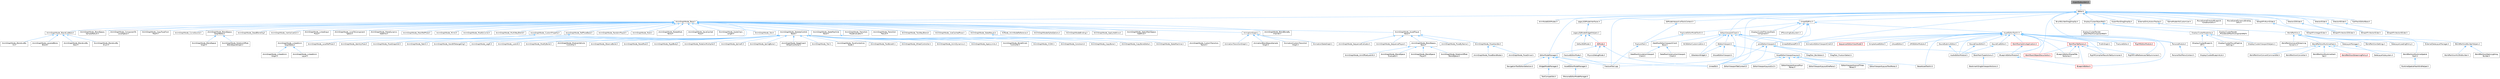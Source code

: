 digraph "ImportSubsystem.h"
{
 // INTERACTIVE_SVG=YES
 // LATEX_PDF_SIZE
  bgcolor="transparent";
  edge [fontname=Helvetica,fontsize=10,labelfontname=Helvetica,labelfontsize=10];
  node [fontname=Helvetica,fontsize=10,shape=box,height=0.2,width=0.4];
  Node1 [id="Node000001",label="ImportSubsystem.h",height=0.2,width=0.4,color="gray40", fillcolor="grey60", style="filled", fontcolor="black",tooltip=" "];
  Node1 -> Node2 [id="edge1_Node000001_Node000002",dir="back",color="steelblue1",style="solid",tooltip=" "];
  Node2 [id="Node000002",label="Editor.h",height=0.2,width=0.4,color="grey40", fillcolor="white", style="filled",URL="$de/d6e/Editor_8h.html",tooltip=" "];
  Node2 -> Node3 [id="edge2_Node000002_Node000003",dir="back",color="steelblue1",style="solid",tooltip=" "];
  Node3 [id="Node000003",label="AnimGraphNode_Base.h",height=0.2,width=0.4,color="grey40", fillcolor="white", style="filled",URL="$d0/dfb/AnimGraphNode__Base_8h.html",tooltip=" "];
  Node3 -> Node4 [id="edge3_Node000003_Node000004",dir="back",color="steelblue1",style="solid",tooltip=" "];
  Node4 [id="Node000004",label="AnimGraphNodeAlphaOptions.h",height=0.2,width=0.4,color="grey40", fillcolor="white", style="filled",URL="$d6/df6/AnimGraphNodeAlphaOptions_8h.html",tooltip=" "];
  Node3 -> Node5 [id="edge4_Node000003_Node000005",dir="back",color="steelblue1",style="solid",tooltip=" "];
  Node5 [id="Node000005",label="AnimGraphNodeBinding.h",height=0.2,width=0.4,color="grey40", fillcolor="white", style="filled",URL="$d6/d3b/AnimGraphNodeBinding_8h.html",tooltip=" "];
  Node3 -> Node6 [id="edge5_Node000003_Node000006",dir="back",color="steelblue1",style="solid",tooltip=" "];
  Node6 [id="Node000006",label="AnimGraphNode_ApplyAdditive.h",height=0.2,width=0.4,color="grey40", fillcolor="white", style="filled",URL="$da/d67/AnimGraphNode__ApplyAdditive_8h.html",tooltip=" "];
  Node3 -> Node7 [id="edge6_Node000003_Node000007",dir="back",color="steelblue1",style="solid",tooltip=" "];
  Node7 [id="Node000007",label="AnimGraphNode_ApplyMeshSpace\lAdditive.h",height=0.2,width=0.4,color="grey40", fillcolor="white", style="filled",URL="$dd/dc4/AnimGraphNode__ApplyMeshSpaceAdditive_8h.html",tooltip=" "];
  Node3 -> Node8 [id="edge7_Node000003_Node000008",dir="back",color="steelblue1",style="solid",tooltip=" "];
  Node8 [id="Node000008",label="AnimGraphNode_AssetPlayer\lBase.h",height=0.2,width=0.4,color="grey40", fillcolor="white", style="filled",URL="$d1/d4f/AnimGraphNode__AssetPlayerBase_8h.html",tooltip=" "];
  Node8 -> Node9 [id="edge8_Node000008_Node000009",dir="back",color="steelblue1",style="solid",tooltip=" "];
  Node9 [id="Node000009",label="AnimGraphNode_BlendSpace\lBase.h",height=0.2,width=0.4,color="grey40", fillcolor="white", style="filled",URL="$d7/d6d/AnimGraphNode__BlendSpaceBase_8h.html",tooltip=" "];
  Node9 -> Node10 [id="edge9_Node000009_Node000010",dir="back",color="steelblue1",style="solid",tooltip=" "];
  Node10 [id="Node000010",label="AnimGraphNode_AimOffsetLookAt.h",height=0.2,width=0.4,color="grey40", fillcolor="white", style="filled",URL="$d2/daa/AnimGraphNode__AimOffsetLookAt_8h.html",tooltip=" "];
  Node9 -> Node11 [id="edge10_Node000009_Node000011",dir="back",color="steelblue1",style="solid",tooltip=" "];
  Node11 [id="Node000011",label="AnimGraphNode_BlendSpace\lEvaluator.h",height=0.2,width=0.4,color="grey40", fillcolor="white", style="filled",URL="$d0/d5d/AnimGraphNode__BlendSpaceEvaluator_8h.html",tooltip=" "];
  Node9 -> Node12 [id="edge11_Node000009_Node000012",dir="back",color="steelblue1",style="solid",tooltip=" "];
  Node12 [id="Node000012",label="AnimGraphNode_BlendSpace\lPlayer.h",height=0.2,width=0.4,color="grey40", fillcolor="white", style="filled",URL="$d2/d22/AnimGraphNode__BlendSpacePlayer_8h.html",tooltip=" "];
  Node9 -> Node13 [id="edge12_Node000009_Node000013",dir="back",color="steelblue1",style="solid",tooltip=" "];
  Node13 [id="Node000013",label="AnimGraphNode_RotationOffset\lBlendSpace.h",height=0.2,width=0.4,color="grey40", fillcolor="white", style="filled",URL="$dc/dd5/AnimGraphNode__RotationOffsetBlendSpace_8h.html",tooltip=" "];
  Node8 -> Node14 [id="edge13_Node000008_Node000014",dir="back",color="steelblue1",style="solid",tooltip=" "];
  Node14 [id="Node000014",label="AnimGraphNode_PoseByName.h",height=0.2,width=0.4,color="grey40", fillcolor="white", style="filled",URL="$d7/d02/AnimGraphNode__PoseByName_8h.html",tooltip=" "];
  Node8 -> Node15 [id="edge14_Node000008_Node000015",dir="back",color="steelblue1",style="solid",tooltip=" "];
  Node15 [id="Node000015",label="AnimGraphNode_PoseHandler.h",height=0.2,width=0.4,color="grey40", fillcolor="white", style="filled",URL="$df/dfb/AnimGraphNode__PoseHandler_8h.html",tooltip=" "];
  Node15 -> Node16 [id="edge15_Node000015_Node000016",dir="back",color="steelblue1",style="solid",tooltip=" "];
  Node16 [id="Node000016",label="AnimGraphNode_PoseBlendNode.h",height=0.2,width=0.4,color="grey40", fillcolor="white", style="filled",URL="$de/d70/AnimGraphNode__PoseBlendNode_8h.html",tooltip=" "];
  Node15 -> Node17 [id="edge16_Node000015_Node000017",dir="back",color="steelblue1",style="solid",tooltip=" "];
  Node17 [id="Node000017",label="AnimGraphNode_PoseDriver.h",height=0.2,width=0.4,color="grey40", fillcolor="white", style="filled",URL="$d7/d7d/AnimGraphNode__PoseDriver_8h.html",tooltip=" "];
  Node8 -> Node18 [id="edge17_Node000008_Node000018",dir="back",color="steelblue1",style="solid",tooltip=" "];
  Node18 [id="Node000018",label="AnimGraphNode_SequenceEvaluator.h",height=0.2,width=0.4,color="grey40", fillcolor="white", style="filled",URL="$d1/d1c/AnimGraphNode__SequenceEvaluator_8h.html",tooltip=" "];
  Node8 -> Node19 [id="edge18_Node000008_Node000019",dir="back",color="steelblue1",style="solid",tooltip=" "];
  Node19 [id="Node000019",label="AnimGraphNode_SequencePlayer.h",height=0.2,width=0.4,color="grey40", fillcolor="white", style="filled",URL="$d2/d91/AnimGraphNode__SequencePlayer_8h.html",tooltip=" "];
  Node3 -> Node20 [id="edge19_Node000003_Node000020",dir="back",color="steelblue1",style="solid",tooltip=" "];
  Node20 [id="Node000020",label="AnimGraphNode_BlendBoneBy\lChannel.h",height=0.2,width=0.4,color="grey40", fillcolor="white", style="filled",URL="$de/da9/AnimGraphNode__BlendBoneByChannel_8h.html",tooltip=" "];
  Node3 -> Node21 [id="edge20_Node000003_Node000021",dir="back",color="steelblue1",style="solid",tooltip=" "];
  Node21 [id="Node000021",label="AnimGraphNode_BlendListBase.h",height=0.2,width=0.4,color="grey40", fillcolor="white", style="filled",URL="$d7/d20/AnimGraphNode__BlendListBase_8h.html",tooltip=" "];
  Node21 -> Node22 [id="edge21_Node000021_Node000022",dir="back",color="steelblue1",style="solid",tooltip=" "];
  Node22 [id="Node000022",label="AnimGraphNode_BlendListBy\lBool.h",height=0.2,width=0.4,color="grey40", fillcolor="white", style="filled",URL="$d9/d9d/AnimGraphNode__BlendListByBool_8h.html",tooltip=" "];
  Node21 -> Node23 [id="edge22_Node000021_Node000023",dir="back",color="steelblue1",style="solid",tooltip=" "];
  Node23 [id="Node000023",label="AnimGraphNode_BlendListBy\lEnum.h",height=0.2,width=0.4,color="grey40", fillcolor="white", style="filled",URL="$de/d60/AnimGraphNode__BlendListByEnum_8h.html",tooltip=" "];
  Node21 -> Node24 [id="edge23_Node000021_Node000024",dir="back",color="steelblue1",style="solid",tooltip=" "];
  Node24 [id="Node000024",label="AnimGraphNode_BlendListBy\lInt.h",height=0.2,width=0.4,color="grey40", fillcolor="white", style="filled",URL="$dc/df2/AnimGraphNode__BlendListByInt_8h.html",tooltip=" "];
  Node21 -> Node25 [id="edge24_Node000021_Node000025",dir="back",color="steelblue1",style="solid",tooltip=" "];
  Node25 [id="Node000025",label="AnimGraphNode_LayeredBone\lBlend.h",height=0.2,width=0.4,color="grey40", fillcolor="white", style="filled",URL="$d2/d01/AnimGraphNode__LayeredBoneBlend_8h.html",tooltip=" "];
  Node3 -> Node26 [id="edge25_Node000003_Node000026",dir="back",color="steelblue1",style="solid",tooltip=" "];
  Node26 [id="Node000026",label="AnimGraphNode_BlendSpace\lGraphBase.h",height=0.2,width=0.4,color="grey40", fillcolor="white", style="filled",URL="$d6/d44/AnimGraphNode__BlendSpaceGraphBase_8h.html",tooltip=" "];
  Node26 -> Node27 [id="edge26_Node000026_Node000027",dir="back",color="steelblue1",style="solid",tooltip=" "];
  Node27 [id="Node000027",label="AnimGraphNode_BlendSpace\lGraph.h",height=0.2,width=0.4,color="grey40", fillcolor="white", style="filled",URL="$d7/d81/AnimGraphNode__BlendSpaceGraph_8h.html",tooltip=" "];
  Node26 -> Node28 [id="edge27_Node000026_Node000028",dir="back",color="steelblue1",style="solid",tooltip=" "];
  Node28 [id="Node000028",label="AnimGraphNode_RotationOffset\lBlendSpaceGraph.h",height=0.2,width=0.4,color="grey40", fillcolor="white", style="filled",URL="$d0/d4c/AnimGraphNode__RotationOffsetBlendSpaceGraph_8h.html",tooltip=" "];
  Node3 -> Node29 [id="edge28_Node000003_Node000029",dir="back",color="steelblue1",style="solid",tooltip=" "];
  Node29 [id="Node000029",label="AnimGraphNode_BlendSpace\lSampleResult.h",height=0.2,width=0.4,color="grey40", fillcolor="white", style="filled",URL="$de/df8/AnimGraphNode__BlendSpaceSampleResult_8h.html",tooltip=" "];
  Node3 -> Node30 [id="edge29_Node000003_Node000030",dir="back",color="steelblue1",style="solid",tooltip=" "];
  Node30 [id="Node000030",label="AnimGraphNode_ComponentTo\lLocalSpace.h",height=0.2,width=0.4,color="grey40", fillcolor="white", style="filled",URL="$d1/d3f/AnimGraphNode__ComponentToLocalSpace_8h.html",tooltip=" "];
  Node3 -> Node31 [id="edge30_Node000003_Node000031",dir="back",color="steelblue1",style="solid",tooltip=" "];
  Node31 [id="Node000031",label="AnimGraphNode_CopyPoseFrom\lMesh.h",height=0.2,width=0.4,color="grey40", fillcolor="white", style="filled",URL="$d6/d71/AnimGraphNode__CopyPoseFromMesh_8h.html",tooltip=" "];
  Node3 -> Node32 [id="edge31_Node000003_Node000032",dir="back",color="steelblue1",style="solid",tooltip=" "];
  Node32 [id="Node000032",label="AnimGraphNode_CurveSource.h",height=0.2,width=0.4,color="grey40", fillcolor="white", style="filled",URL="$dc/de5/AnimGraphNode__CurveSource_8h.html",tooltip=" "];
  Node3 -> Node33 [id="edge32_Node000003_Node000033",dir="back",color="steelblue1",style="solid",tooltip=" "];
  Node33 [id="Node000033",label="AnimGraphNode_CustomProperty.h",height=0.2,width=0.4,color="grey40", fillcolor="white", style="filled",URL="$d8/d3f/AnimGraphNode__CustomProperty_8h.html",tooltip=" "];
  Node33 -> Node34 [id="edge33_Node000033_Node000034",dir="back",color="steelblue1",style="solid",tooltip=" "];
  Node34 [id="Node000034",label="AnimGraphNode_LinkedAnim\lGraphBase.h",height=0.2,width=0.4,color="grey40", fillcolor="white", style="filled",URL="$d5/de1/AnimGraphNode__LinkedAnimGraphBase_8h.html",tooltip=" "];
  Node34 -> Node35 [id="edge34_Node000034_Node000035",dir="back",color="steelblue1",style="solid",tooltip=" "];
  Node35 [id="Node000035",label="AnimGraphNode_LinkedAnim\lGraph.h",height=0.2,width=0.4,color="grey40", fillcolor="white", style="filled",URL="$da/dd5/AnimGraphNode__LinkedAnimGraph_8h.html",tooltip=" "];
  Node34 -> Node36 [id="edge35_Node000034_Node000036",dir="back",color="steelblue1",style="solid",tooltip=" "];
  Node36 [id="Node000036",label="AnimGraphNode_LinkedAnim\lLayer.h",height=0.2,width=0.4,color="grey40", fillcolor="white", style="filled",URL="$dc/d51/AnimGraphNode__LinkedAnimLayer_8h.html",tooltip=" "];
  Node3 -> Node37 [id="edge36_Node000003_Node000037",dir="back",color="steelblue1",style="solid",tooltip=" "];
  Node37 [id="Node000037",label="AnimGraphNode_DeadBlending.h",height=0.2,width=0.4,color="grey40", fillcolor="white", style="filled",URL="$d8/d73/AnimGraphNode__DeadBlending_8h.html",tooltip=" "];
  Node3 -> Node38 [id="edge37_Node000003_Node000038",dir="back",color="steelblue1",style="solid",tooltip=" "];
  Node38 [id="Node000038",label="AnimGraphNode_Inertialization.h",height=0.2,width=0.4,color="grey40", fillcolor="white", style="filled",URL="$d7/d66/AnimGraphNode__Inertialization_8h.html",tooltip=" "];
  Node3 -> Node39 [id="edge38_Node000003_Node000039",dir="back",color="steelblue1",style="solid",tooltip=" "];
  Node39 [id="Node000039",label="AnimGraphNode_LinkedInput\lPose.h",height=0.2,width=0.4,color="grey40", fillcolor="white", style="filled",URL="$d7/d8c/AnimGraphNode__LinkedInputPose_8h.html",tooltip=" "];
  Node3 -> Node40 [id="edge39_Node000003_Node000040",dir="back",color="steelblue1",style="solid",tooltip=" "];
  Node40 [id="Node000040",label="AnimGraphNode_LocalToComponent\lSpace.h",height=0.2,width=0.4,color="grey40", fillcolor="white", style="filled",URL="$d6/d01/AnimGraphNode__LocalToComponentSpace_8h.html",tooltip=" "];
  Node3 -> Node41 [id="edge40_Node000003_Node000041",dir="back",color="steelblue1",style="solid",tooltip=" "];
  Node41 [id="Node000041",label="AnimGraphNode_MakeDynamic\lAdditive.h",height=0.2,width=0.4,color="grey40", fillcolor="white", style="filled",URL="$d4/dc9/AnimGraphNode__MakeDynamicAdditive_8h.html",tooltip=" "];
  Node3 -> Node42 [id="edge41_Node000003_Node000042",dir="back",color="steelblue1",style="solid",tooltip=" "];
  Node42 [id="Node000042",label="AnimGraphNode_MeshRefPose.h",height=0.2,width=0.4,color="grey40", fillcolor="white", style="filled",URL="$d3/d58/AnimGraphNode__MeshRefPose_8h.html",tooltip=" "];
  Node3 -> Node43 [id="edge42_Node000003_Node000043",dir="back",color="steelblue1",style="solid",tooltip=" "];
  Node43 [id="Node000043",label="AnimGraphNode_Mirror.h",height=0.2,width=0.4,color="grey40", fillcolor="white", style="filled",URL="$de/d96/AnimGraphNode__Mirror_8h.html",tooltip=" "];
  Node3 -> Node44 [id="edge43_Node000003_Node000044",dir="back",color="steelblue1",style="solid",tooltip=" "];
  Node44 [id="Node000044",label="AnimGraphNode_ModifyCurve.h",height=0.2,width=0.4,color="grey40", fillcolor="white", style="filled",URL="$d5/d09/AnimGraphNode__ModifyCurve_8h.html",tooltip=" "];
  Node3 -> Node45 [id="edge44_Node000003_Node000045",dir="back",color="steelblue1",style="solid",tooltip=" "];
  Node45 [id="Node000045",label="AnimGraphNode_MultiWayBlend.h",height=0.2,width=0.4,color="grey40", fillcolor="white", style="filled",URL="$dd/dcb/AnimGraphNode__MultiWayBlend_8h.html",tooltip=" "];
  Node3 -> Node46 [id="edge45_Node000003_Node000046",dir="back",color="steelblue1",style="solid",tooltip=" "];
  Node46 [id="Node000046",label="AnimGraphNode_PoseSnapshot.h",height=0.2,width=0.4,color="grey40", fillcolor="white", style="filled",URL="$d1/d92/AnimGraphNode__PoseSnapshot_8h.html",tooltip=" "];
  Node3 -> Node47 [id="edge46_Node000003_Node000047",dir="back",color="steelblue1",style="solid",tooltip=" "];
  Node47 [id="Node000047",label="AnimGraphNode_RandomPlayer.h",height=0.2,width=0.4,color="grey40", fillcolor="white", style="filled",URL="$dc/d48/AnimGraphNode__RandomPlayer_8h.html",tooltip=" "];
  Node3 -> Node48 [id="edge47_Node000003_Node000048",dir="back",color="steelblue1",style="solid",tooltip=" "];
  Node48 [id="Node000048",label="AnimGraphNode_RefPoseBase.h",height=0.2,width=0.4,color="grey40", fillcolor="white", style="filled",URL="$d8/d34/AnimGraphNode__RefPoseBase_8h.html",tooltip=" "];
  Node48 -> Node49 [id="edge48_Node000048_Node000049",dir="back",color="steelblue1",style="solid",tooltip=" "];
  Node49 [id="Node000049",label="AnimGraphNode_IdentityPose.h",height=0.2,width=0.4,color="grey40", fillcolor="white", style="filled",URL="$d8/dac/AnimGraphNode__IdentityPose_8h.html",tooltip=" "];
  Node48 -> Node50 [id="edge49_Node000048_Node000050",dir="back",color="steelblue1",style="solid",tooltip=" "];
  Node50 [id="Node000050",label="AnimGraphNode_LocalRefPose.h",height=0.2,width=0.4,color="grey40", fillcolor="white", style="filled",URL="$df/d6f/AnimGraphNode__LocalRefPose_8h.html",tooltip=" "];
  Node48 -> Node46 [id="edge50_Node000048_Node000046",dir="back",color="steelblue1",style="solid",tooltip=" "];
  Node3 -> Node51 [id="edge51_Node000003_Node000051",dir="back",color="steelblue1",style="solid",tooltip=" "];
  Node51 [id="Node000051",label="AnimGraphNode_Root.h",height=0.2,width=0.4,color="grey40", fillcolor="white", style="filled",URL="$d2/d39/AnimGraphNode__Root_8h.html",tooltip=" "];
  Node3 -> Node52 [id="edge52_Node000003_Node000052",dir="back",color="steelblue1",style="solid",tooltip=" "];
  Node52 [id="Node000052",label="AnimGraphNode_RotateRoot\lBone.h",height=0.2,width=0.4,color="grey40", fillcolor="white", style="filled",URL="$d4/de0/AnimGraphNode__RotateRootBone_8h.html",tooltip=" "];
  Node3 -> Node53 [id="edge53_Node000003_Node000053",dir="back",color="steelblue1",style="solid",tooltip=" "];
  Node53 [id="Node000053",label="AnimGraphNode_SaveCached\lPose.h",height=0.2,width=0.4,color="grey40", fillcolor="white", style="filled",URL="$df/d5e/AnimGraphNode__SaveCachedPose_8h.html",tooltip=" "];
  Node3 -> Node54 [id="edge54_Node000003_Node000054",dir="back",color="steelblue1",style="solid",tooltip=" "];
  Node54 [id="Node000054",label="AnimGraphNode_ScaleChain\lLength.h",height=0.2,width=0.4,color="grey40", fillcolor="white", style="filled",URL="$d9/df8/AnimGraphNode__ScaleChainLength_8h.html",tooltip=" "];
  Node3 -> Node55 [id="edge55_Node000003_Node000055",dir="back",color="steelblue1",style="solid",tooltip=" "];
  Node55 [id="Node000055",label="AnimGraphNode_SkeletalControl\lBase.h",height=0.2,width=0.4,color="grey40", fillcolor="white", style="filled",URL="$d9/dff/AnimGraphNode__SkeletalControlBase_8h.html",tooltip=" "];
  Node55 -> Node56 [id="edge56_Node000055_Node000056",dir="back",color="steelblue1",style="solid",tooltip=" "];
  Node56 [id="Node000056",label="AnimGraphNode_AnimDynamics.h",height=0.2,width=0.4,color="grey40", fillcolor="white", style="filled",URL="$da/dc2/AnimGraphNode__AnimDynamics_8h.html",tooltip=" "];
  Node55 -> Node57 [id="edge57_Node000055_Node000057",dir="back",color="steelblue1",style="solid",tooltip=" "];
  Node57 [id="Node000057",label="AnimGraphNode_ApplyLimits.h",height=0.2,width=0.4,color="grey40", fillcolor="white", style="filled",URL="$dc/d36/AnimGraphNode__ApplyLimits_8h.html",tooltip=" "];
  Node55 -> Node58 [id="edge58_Node000055_Node000058",dir="back",color="steelblue1",style="solid",tooltip=" "];
  Node58 [id="Node000058",label="AnimGraphNode_BoneDriven\lController.h",height=0.2,width=0.4,color="grey40", fillcolor="white", style="filled",URL="$df/df3/AnimGraphNode__BoneDrivenController_8h.html",tooltip=" "];
  Node55 -> Node59 [id="edge59_Node000055_Node000059",dir="back",color="steelblue1",style="solid",tooltip=" "];
  Node59 [id="Node000059",label="AnimGraphNode_CCDIK.h",height=0.2,width=0.4,color="grey40", fillcolor="white", style="filled",URL="$df/d0d/AnimGraphNode__CCDIK_8h.html",tooltip=" "];
  Node55 -> Node60 [id="edge60_Node000055_Node000060",dir="back",color="steelblue1",style="solid",tooltip=" "];
  Node60 [id="Node000060",label="AnimGraphNode_Constraint.h",height=0.2,width=0.4,color="grey40", fillcolor="white", style="filled",URL="$d2/d98/AnimGraphNode__Constraint_8h.html",tooltip=" "];
  Node55 -> Node61 [id="edge61_Node000055_Node000061",dir="back",color="steelblue1",style="solid",tooltip=" "];
  Node61 [id="Node000061",label="AnimGraphNode_CopyBone.h",height=0.2,width=0.4,color="grey40", fillcolor="white", style="filled",URL="$dc/de6/AnimGraphNode__CopyBone_8h.html",tooltip=" "];
  Node55 -> Node62 [id="edge62_Node000055_Node000062",dir="back",color="steelblue1",style="solid",tooltip=" "];
  Node62 [id="Node000062",label="AnimGraphNode_CopyBoneDelta.h",height=0.2,width=0.4,color="grey40", fillcolor="white", style="filled",URL="$d8/d60/AnimGraphNode__CopyBoneDelta_8h.html",tooltip=" "];
  Node55 -> Node63 [id="edge63_Node000055_Node000063",dir="back",color="steelblue1",style="solid",tooltip=" "];
  Node63 [id="Node000063",label="AnimGraphNode_Fabrik.h",height=0.2,width=0.4,color="grey40", fillcolor="white", style="filled",URL="$d6/d79/AnimGraphNode__Fabrik_8h.html",tooltip=" "];
  Node55 -> Node64 [id="edge64_Node000055_Node000064",dir="back",color="steelblue1",style="solid",tooltip=" "];
  Node64 [id="Node000064",label="AnimGraphNode_HandIKRetargeting.h",height=0.2,width=0.4,color="grey40", fillcolor="white", style="filled",URL="$dd/dee/AnimGraphNode__HandIKRetargeting_8h.html",tooltip=" "];
  Node55 -> Node65 [id="edge65_Node000055_Node000065",dir="back",color="steelblue1",style="solid",tooltip=" "];
  Node65 [id="Node000065",label="AnimGraphNode_LegIK.h",height=0.2,width=0.4,color="grey40", fillcolor="white", style="filled",URL="$d3/d59/AnimGraphNode__LegIK_8h.html",tooltip=" "];
  Node55 -> Node66 [id="edge66_Node000055_Node000066",dir="back",color="steelblue1",style="solid",tooltip=" "];
  Node66 [id="Node000066",label="AnimGraphNode_LookAt.h",height=0.2,width=0.4,color="grey40", fillcolor="white", style="filled",URL="$dd/de3/AnimGraphNode__LookAt_8h.html",tooltip=" "];
  Node55 -> Node67 [id="edge67_Node000055_Node000067",dir="back",color="steelblue1",style="solid",tooltip=" "];
  Node67 [id="Node000067",label="AnimGraphNode_ModifyBone.h",height=0.2,width=0.4,color="grey40", fillcolor="white", style="filled",URL="$d1/d8e/AnimGraphNode__ModifyBone_8h.html",tooltip=" "];
  Node55 -> Node68 [id="edge68_Node000055_Node000068",dir="back",color="steelblue1",style="solid",tooltip=" "];
  Node68 [id="Node000068",label="AnimGraphNode_ModularVehicle\lController.h",height=0.2,width=0.4,color="grey40", fillcolor="white", style="filled",URL="$d3/d04/AnimGraphNode__ModularVehicleController_8h.html",tooltip=" "];
  Node55 -> Node69 [id="edge69_Node000055_Node000069",dir="back",color="steelblue1",style="solid",tooltip=" "];
  Node69 [id="Node000069",label="AnimGraphNode_ObserveBone.h",height=0.2,width=0.4,color="grey40", fillcolor="white", style="filled",URL="$d0/dcc/AnimGraphNode__ObserveBone_8h.html",tooltip=" "];
  Node55 -> Node70 [id="edge70_Node000055_Node000070",dir="back",color="steelblue1",style="solid",tooltip=" "];
  Node70 [id="Node000070",label="AnimGraphNode_ResetRoot.h",height=0.2,width=0.4,color="grey40", fillcolor="white", style="filled",URL="$dd/da9/AnimGraphNode__ResetRoot_8h.html",tooltip=" "];
  Node55 -> Node71 [id="edge71_Node000055_Node000071",dir="back",color="steelblue1",style="solid",tooltip=" "];
  Node71 [id="Node000071",label="AnimGraphNode_RigidBody.h",height=0.2,width=0.4,color="grey40", fillcolor="white", style="filled",URL="$d0/d05/AnimGraphNode__RigidBody_8h.html",tooltip=" "];
  Node55 -> Node72 [id="edge72_Node000055_Node000072",dir="back",color="steelblue1",style="solid",tooltip=" "];
  Node72 [id="Node000072",label="AnimGraphNode_RotationMultiplier.h",height=0.2,width=0.4,color="grey40", fillcolor="white", style="filled",URL="$d6/d16/AnimGraphNode__RotationMultiplier_8h.html",tooltip=" "];
  Node55 -> Node73 [id="edge73_Node000055_Node000073",dir="back",color="steelblue1",style="solid",tooltip=" "];
  Node73 [id="Node000073",label="AnimGraphNode_SplineIK.h",height=0.2,width=0.4,color="grey40", fillcolor="white", style="filled",URL="$d0/d7e/AnimGraphNode__SplineIK_8h.html",tooltip=" "];
  Node55 -> Node74 [id="edge74_Node000055_Node000074",dir="back",color="steelblue1",style="solid",tooltip=" "];
  Node74 [id="Node000074",label="AnimGraphNode_SpringBone.h",height=0.2,width=0.4,color="grey40", fillcolor="white", style="filled",URL="$dc/d38/AnimGraphNode__SpringBone_8h.html",tooltip=" "];
  Node55 -> Node75 [id="edge75_Node000055_Node000075",dir="back",color="steelblue1",style="solid",tooltip=" "];
  Node75 [id="Node000075",label="AnimGraphNode_StageCoach\lWheelController.h",height=0.2,width=0.4,color="grey40", fillcolor="white", style="filled",URL="$d6/dbe/AnimGraphNode__StageCoachWheelController_8h.html",tooltip=" "];
  Node55 -> Node76 [id="edge76_Node000055_Node000076",dir="back",color="steelblue1",style="solid",tooltip=" "];
  Node76 [id="Node000076",label="AnimGraphNode_Trail.h",height=0.2,width=0.4,color="grey40", fillcolor="white", style="filled",URL="$d4/d5a/AnimGraphNode__Trail_8h.html",tooltip=" "];
  Node55 -> Node77 [id="edge77_Node000055_Node000077",dir="back",color="steelblue1",style="solid",tooltip=" "];
  Node77 [id="Node000077",label="AnimGraphNode_TwistCorrective\lNode.h",height=0.2,width=0.4,color="grey40", fillcolor="white", style="filled",URL="$de/d7f/AnimGraphNode__TwistCorrectiveNode_8h.html",tooltip=" "];
  Node55 -> Node78 [id="edge78_Node000055_Node000078",dir="back",color="steelblue1",style="solid",tooltip=" "];
  Node78 [id="Node000078",label="AnimGraphNode_TwoBoneIK.h",height=0.2,width=0.4,color="grey40", fillcolor="white", style="filled",URL="$d1/dc2/AnimGraphNode__TwoBoneIK_8h.html",tooltip=" "];
  Node55 -> Node79 [id="edge79_Node000055_Node000079",dir="back",color="steelblue1",style="solid",tooltip=" "];
  Node79 [id="Node000079",label="AnimGraphNode_WheelController.h",height=0.2,width=0.4,color="grey40", fillcolor="white", style="filled",URL="$df/de4/AnimGraphNode__WheelController_8h.html",tooltip=" "];
  Node3 -> Node80 [id="edge80_Node000003_Node000080",dir="back",color="steelblue1",style="solid",tooltip=" "];
  Node80 [id="Node000080",label="AnimGraphNode_Slot.h",height=0.2,width=0.4,color="grey40", fillcolor="white", style="filled",URL="$df/d63/AnimGraphNode__Slot_8h.html",tooltip=" "];
  Node3 -> Node81 [id="edge81_Node000003_Node000081",dir="back",color="steelblue1",style="solid",tooltip=" "];
  Node81 [id="Node000081",label="AnimGraphNode_StateMachine\lBase.h",height=0.2,width=0.4,color="grey40", fillcolor="white", style="filled",URL="$dc/d11/AnimGraphNode__StateMachineBase_8h.html",tooltip=" "];
  Node81 -> Node82 [id="edge82_Node000081_Node000082",dir="back",color="steelblue1",style="solid",tooltip=" "];
  Node82 [id="Node000082",label="AnimGraphNode_StateMachine.h",height=0.2,width=0.4,color="grey40", fillcolor="white", style="filled",URL="$d9/d4d/AnimGraphNode__StateMachine_8h.html",tooltip=" "];
  Node3 -> Node83 [id="edge83_Node000003_Node000083",dir="back",color="steelblue1",style="solid",tooltip=" "];
  Node83 [id="Node000083",label="AnimGraphNode_StateResult.h",height=0.2,width=0.4,color="grey40", fillcolor="white", style="filled",URL="$d3/d7e/AnimGraphNode__StateResult_8h.html",tooltip=" "];
  Node83 -> Node84 [id="edge84_Node000083_Node000084",dir="back",color="steelblue1",style="solid",tooltip=" "];
  Node84 [id="Node000084",label="AnimGraphNode_CustomTransition\lResult.h",height=0.2,width=0.4,color="grey40", fillcolor="white", style="filled",URL="$df/d6e/AnimGraphNode__CustomTransitionResult_8h.html",tooltip=" "];
  Node3 -> Node85 [id="edge85_Node000003_Node000085",dir="back",color="steelblue1",style="solid",tooltip=" "];
  Node85 [id="Node000085",label="AnimGraphNode_Transition\lPoseEvaluator.h",height=0.2,width=0.4,color="grey40", fillcolor="white", style="filled",URL="$d8/dec/AnimGraphNode__TransitionPoseEvaluator_8h.html",tooltip=" "];
  Node3 -> Node86 [id="edge86_Node000003_Node000086",dir="back",color="steelblue1",style="solid",tooltip=" "];
  Node86 [id="Node000086",label="AnimGraphNode_Transition\lResult.h",height=0.2,width=0.4,color="grey40", fillcolor="white", style="filled",URL="$d7/d74/AnimGraphNode__TransitionResult_8h.html",tooltip=" "];
  Node3 -> Node87 [id="edge87_Node000003_Node000087",dir="back",color="steelblue1",style="solid",tooltip=" "];
  Node87 [id="Node000087",label="AnimGraphNode_TwoWayBlend.h",height=0.2,width=0.4,color="grey40", fillcolor="white", style="filled",URL="$d0/df0/AnimGraphNode__TwoWayBlend_8h.html",tooltip=" "];
  Node3 -> Node88 [id="edge88_Node000003_Node000088",dir="back",color="steelblue1",style="solid",tooltip=" "];
  Node88 [id="Node000088",label="AnimGraphNode_UseCachedPose.h",height=0.2,width=0.4,color="grey40", fillcolor="white", style="filled",URL="$d8/d30/AnimGraphNode__UseCachedPose_8h.html",tooltip=" "];
  Node3 -> Node89 [id="edge89_Node000003_Node000089",dir="back",color="steelblue1",style="solid",tooltip=" "];
  Node89 [id="Node000089",label="AnimationGraph.h",height=0.2,width=0.4,color="grey40", fillcolor="white", style="filled",URL="$df/d2e/AnimationGraph_8h.html",tooltip=" "];
  Node89 -> Node90 [id="edge90_Node000089_Node000090",dir="back",color="steelblue1",style="solid",tooltip=" "];
  Node90 [id="Node000090",label="AnimationBlendSpaceSample\lGraph.h",height=0.2,width=0.4,color="grey40", fillcolor="white", style="filled",URL="$d1/d35/AnimationBlendSpaceSampleGraph_8h.html",tooltip=" "];
  Node89 -> Node91 [id="edge91_Node000089_Node000091",dir="back",color="steelblue1",style="solid",tooltip=" "];
  Node91 [id="Node000091",label="AnimationCustomTransition\lGraph.h",height=0.2,width=0.4,color="grey40", fillcolor="white", style="filled",URL="$dc/d6c/AnimationCustomTransitionGraph_8h.html",tooltip=" "];
  Node89 -> Node92 [id="edge92_Node000089_Node000092",dir="back",color="steelblue1",style="solid",tooltip=" "];
  Node92 [id="Node000092",label="AnimationStateGraph.h",height=0.2,width=0.4,color="grey40", fillcolor="white", style="filled",URL="$d1/d71/AnimationStateGraph_8h.html",tooltip=" "];
  Node89 -> Node93 [id="edge93_Node000089_Node000093",dir="back",color="steelblue1",style="solid",tooltip=" "];
  Node93 [id="Node000093",label="AnimationTransitionGraph.h",height=0.2,width=0.4,color="grey40", fillcolor="white", style="filled",URL="$d2/d0b/AnimationTransitionGraph_8h.html",tooltip=" "];
  Node3 -> Node94 [id="edge94_Node000003_Node000094",dir="back",color="steelblue1",style="solid",tooltip=" "];
  Node94 [id="Node000094",label="K2Node_AnimNodeReference.h",height=0.2,width=0.4,color="grey40", fillcolor="white", style="filled",URL="$d2/d81/K2Node__AnimNodeReference_8h.html",tooltip=" "];
  Node2 -> Node95 [id="edge95_Node000002_Node000095",dir="back",color="steelblue1",style="solid",tooltip=" "];
  Node95 [id="Node000095",label="AnimNodeEditModes.h",height=0.2,width=0.4,color="grey40", fillcolor="white", style="filled",URL="$db/dde/AnimNodeEditModes_8h.html",tooltip=" "];
  Node2 -> Node96 [id="edge96_Node000002_Node000096",dir="back",color="steelblue1",style="solid",tooltip=" "];
  Node96 [id="Node000096",label="BookMarkTypeActions.h",height=0.2,width=0.4,color="grey40", fillcolor="white", style="filled",URL="$d0/d2f/BookMarkTypeActions_8h.html",tooltip=" "];
  Node96 -> Node97 [id="edge97_Node000096_Node000097",dir="back",color="steelblue1",style="solid",tooltip=" "];
  Node97 [id="Node000097",label="BookmarkSingleViewportActions.h",height=0.2,width=0.4,color="grey40", fillcolor="white", style="filled",URL="$d3/dd5/BookmarkSingleViewportActions_8h.html",tooltip=" "];
  Node2 -> Node98 [id="edge98_Node000002_Node000098",dir="back",color="steelblue1",style="solid",tooltip=" "];
  Node98 [id="Node000098",label="BrushBuilderDragDropOp.h",height=0.2,width=0.4,color="grey40", fillcolor="white", style="filled",URL="$d9/d56/BrushBuilderDragDropOp_8h.html",tooltip=" "];
  Node2 -> Node99 [id="edge99_Node000002_Node000099",dir="back",color="steelblue1",style="solid",tooltip=" "];
  Node99 [id="Node000099",label="DisplayClusterObjectRef.h",height=0.2,width=0.4,color="grey40", fillcolor="white", style="filled",URL="$d9/d87/DisplayClusterObjectRef_8h.html",tooltip=" "];
  Node99 -> Node100 [id="edge100_Node000099_Node000100",dir="back",color="steelblue1",style="solid",tooltip=" "];
  Node100 [id="Node000100",label="DisplayClusterRender\l_ProceduralMeshComponentRef.h",height=0.2,width=0.4,color="grey40", fillcolor="white", style="filled",URL="$da/dbe/DisplayClusterRender__ProceduralMeshComponentRef_8h.html",tooltip=" "];
  Node99 -> Node101 [id="edge101_Node000099_Node000101",dir="back",color="steelblue1",style="solid",tooltip=" "];
  Node101 [id="Node000101",label="DisplayClusterRender\l_StaticMeshComponentRef.h",height=0.2,width=0.4,color="grey40", fillcolor="white", style="filled",URL="$dd/d84/DisplayClusterRender__StaticMeshComponentRef_8h.html",tooltip=" "];
  Node99 -> Node102 [id="edge102_Node000099_Node000102",dir="back",color="steelblue1",style="solid",tooltip=" "];
  Node102 [id="Node000102",label="DisplayClusterRootActor.h",height=0.2,width=0.4,color="grey40", fillcolor="white", style="filled",URL="$d0/d41/DisplayClusterRootActor_8h.html",tooltip=" "];
  Node102 -> Node103 [id="edge103_Node000102_Node000103",dir="back",color="steelblue1",style="solid",tooltip=" "];
  Node103 [id="Node000103",label="DisplayClusterMoviePipeline\lSettings.h",height=0.2,width=0.4,color="grey40", fillcolor="white", style="filled",URL="$d7/d56/DisplayClusterMoviePipelineSettings_8h.html",tooltip=" "];
  Node102 -> Node104 [id="edge104_Node000102_Node000104",dir="back",color="steelblue1",style="solid",tooltip=" "];
  Node104 [id="Node000104",label="DisplayClusterViewportHelpers.h",height=0.2,width=0.4,color="grey40", fillcolor="white", style="filled",URL="$d6/d8b/DisplayClusterViewportHelpers_8h.html",tooltip=" "];
  Node102 -> Node105 [id="edge105_Node000102_Node000105",dir="back",color="steelblue1",style="solid",tooltip=" "];
  Node105 [id="Node000105",label="IDisplayClusterBlueprint\lAPI.h",height=0.2,width=0.4,color="grey40", fillcolor="white", style="filled",URL="$d6/dd6/IDisplayClusterBlueprintAPI_8h.html",tooltip=" "];
  Node105 -> Node106 [id="edge106_Node000105_Node000106",dir="back",color="steelblue1",style="solid",tooltip=" "];
  Node106 [id="Node000106",label="DisplayClusterBlueprintLib.h",height=0.2,width=0.4,color="grey40", fillcolor="white", style="filled",URL="$d9/d13/DisplayClusterBlueprintLib_8h.html",tooltip=" "];
  Node2 -> Node107 [id="edge107_Node000002_Node000107",dir="back",color="steelblue1",style="solid",tooltip=" "];
  Node107 [id="Node000107",label="EdModeInteractiveToolsContext.h",height=0.2,width=0.4,color="grey40", fillcolor="white", style="filled",URL="$d7/da4/EdModeInteractiveToolsContext_8h.html",tooltip=" "];
  Node107 -> Node108 [id="edge108_Node000107_Node000108",dir="back",color="steelblue1",style="solid",tooltip=" "];
  Node108 [id="Node000108",label="FractureTool.h",height=0.2,width=0.4,color="grey40", fillcolor="white", style="filled",URL="$d4/d30/FractureTool_8h.html",tooltip=" "];
  Node108 -> Node109 [id="edge109_Node000108_Node000109",dir="back",color="steelblue1",style="solid",tooltip=" "];
  Node109 [id="Node000109",label="FractureTool.cpp",height=0.2,width=0.4,color="grey40", fillcolor="white", style="filled",URL="$dc/d9a/FractureTool_8cpp.html",tooltip=" "];
  Node2 -> Node110 [id="edge110_Node000002_Node000110",dir="back",color="steelblue1",style="solid",tooltip=" "];
  Node110 [id="Node000110",label="EditorModeManager.h",height=0.2,width=0.4,color="grey40", fillcolor="white", style="filled",URL="$d9/dca/EditorModeManager_8h.html",tooltip=" "];
  Node110 -> Node111 [id="edge111_Node000110_Node000111",dir="back",color="steelblue1",style="solid",tooltip=" "];
  Node111 [id="Node000111",label="AssetEditorModeManager.h",height=0.2,width=0.4,color="grey40", fillcolor="white", style="filled",URL="$db/d83/AssetEditorModeManager_8h.html",tooltip=" "];
  Node111 -> Node112 [id="edge112_Node000111_Node000112",dir="back",color="steelblue1",style="solid",tooltip=" "];
  Node112 [id="Node000112",label="IPersonaEditorModeManager.h",height=0.2,width=0.4,color="grey40", fillcolor="white", style="filled",URL="$d7/dda/IPersonaEditorModeManager_8h.html",tooltip=" "];
  Node110 -> Node109 [id="edge113_Node000110_Node000109",dir="back",color="steelblue1",style="solid",tooltip=" "];
  Node110 -> Node113 [id="edge114_Node000110_Node000113",dir="back",color="steelblue1",style="solid",tooltip=" "];
  Node113 [id="Node000113",label="NavigationToolEditorSelection.h",height=0.2,width=0.4,color="grey40", fillcolor="white", style="filled",URL="$d8/dc1/NavigationToolEditorSelection_8h.html",tooltip=" "];
  Node110 -> Node114 [id="edge115_Node000110_Node000114",dir="back",color="steelblue1",style="solid",tooltip=" "];
  Node114 [id="Node000114",label="UnrealEd.h",height=0.2,width=0.4,color="grey40", fillcolor="white", style="filled",URL="$d2/d5f/UnrealEd_8h.html",tooltip=" "];
  Node110 -> Node115 [id="edge116_Node000110_Node000115",dir="back",color="steelblue1",style="solid",tooltip=" "];
  Node115 [id="Node000115",label="WidgetModeManager.h",height=0.2,width=0.4,color="grey40", fillcolor="white", style="filled",URL="$d7/d49/WidgetModeManager_8h.html",tooltip=" "];
  Node115 -> Node116 [id="edge117_Node000115_Node000116",dir="back",color="steelblue1",style="solid",tooltip=" "];
  Node116 [id="Node000116",label="ToolCompatible.h",height=0.2,width=0.4,color="grey40", fillcolor="white", style="filled",URL="$d4/d38/ToolCompatible_8h.html",tooltip=" "];
  Node2 -> Node117 [id="edge118_Node000002_Node000117",dir="back",color="steelblue1",style="solid",tooltip=" "];
  Node117 [id="Node000117",label="EditorViewportClient.h",height=0.2,width=0.4,color="grey40", fillcolor="white", style="filled",URL="$d4/d41/EditorViewportClient_8h.html",tooltip=" "];
  Node117 -> Node118 [id="edge119_Node000117_Node000118",dir="back",color="steelblue1",style="solid",tooltip=" "];
  Node118 [id="Node000118",label="AnimationEditorViewportClient.h",height=0.2,width=0.4,color="grey40", fillcolor="white", style="filled",URL="$d1/d45/AnimationEditorViewportClient_8h.html",tooltip=" "];
  Node117 -> Node119 [id="edge120_Node000117_Node000119",dir="back",color="steelblue1",style="solid",tooltip=" "];
  Node119 [id="Node000119",label="DataflowEditorViewportClient\lBase.h",height=0.2,width=0.4,color="grey40", fillcolor="white", style="filled",URL="$d8/ddd/DataflowEditorViewportClientBase_8h.html",tooltip=" "];
  Node119 -> Node120 [id="edge121_Node000119_Node000120",dir="back",color="steelblue1",style="solid",tooltip=" "];
  Node120 [id="Node000120",label="DataflowConstructionViewport\lClient.h",height=0.2,width=0.4,color="grey40", fillcolor="white", style="filled",URL="$d5/da1/DataflowConstructionViewportClient_8h.html",tooltip=" "];
  Node119 -> Node121 [id="edge122_Node000119_Node000121",dir="back",color="steelblue1",style="solid",tooltip=" "];
  Node121 [id="Node000121",label="DataflowSimulationViewport\lClient.h",height=0.2,width=0.4,color="grey40", fillcolor="white", style="filled",URL="$da/d6a/DataflowSimulationViewportClient_8h.html",tooltip=" "];
  Node117 -> Node122 [id="edge123_Node000117_Node000122",dir="back",color="steelblue1",style="solid",tooltip=" "];
  Node122 [id="Node000122",label="ISCSEditorCustomization.h",height=0.2,width=0.4,color="grey40", fillcolor="white", style="filled",URL="$de/d19/ISCSEditorCustomization_8h.html",tooltip=" "];
  Node117 -> Node123 [id="edge124_Node000117_Node000123",dir="back",color="steelblue1",style="solid",tooltip=" "];
  Node123 [id="Node000123",label="LevelEditorViewport.h",height=0.2,width=0.4,color="grey40", fillcolor="white", style="filled",URL="$d4/ddf/LevelEditorViewport_8h.html",tooltip=" "];
  Node123 -> Node96 [id="edge125_Node000123_Node000096",dir="back",color="steelblue1",style="solid",tooltip=" "];
  Node123 -> Node124 [id="edge126_Node000123_Node000124",dir="back",color="steelblue1",style="solid",tooltip=" "];
  Node124 [id="Node000124",label="DragTool_BoxSelect.h",height=0.2,width=0.4,color="grey40", fillcolor="white", style="filled",URL="$da/dbf/DragTool__BoxSelect_8h.html",tooltip=" "];
  Node123 -> Node125 [id="edge127_Node000123_Node000125",dir="back",color="steelblue1",style="solid",tooltip=" "];
  Node125 [id="Node000125",label="DragTool_FrustumSelect.h",height=0.2,width=0.4,color="grey40", fillcolor="white", style="filled",URL="$db/de7/DragTool__FrustumSelect_8h.html",tooltip=" "];
  Node123 -> Node109 [id="edge128_Node000123_Node000109",dir="back",color="steelblue1",style="solid",tooltip=" "];
  Node123 -> Node114 [id="edge129_Node000123_Node000114",dir="back",color="steelblue1",style="solid",tooltip=" "];
  Node117 -> Node126 [id="edge130_Node000117_Node000126",dir="back",color="steelblue1",style="solid",tooltip=" "];
  Node126 [id="Node000126",label="SEditorViewport.h",height=0.2,width=0.4,color="grey40", fillcolor="white", style="filled",URL="$dd/de0/SEditorViewport_8h.html",tooltip=" "];
  Node126 -> Node127 [id="edge131_Node000126_Node000127",dir="back",color="steelblue1",style="solid",tooltip=" "];
  Node127 [id="Node000127",label="AssetEditorViewportLayout.h",height=0.2,width=0.4,color="grey40", fillcolor="white", style="filled",URL="$df/d46/AssetEditorViewportLayout_8h.html",tooltip=" "];
  Node127 -> Node128 [id="edge132_Node000127_Node000128",dir="back",color="steelblue1",style="solid",tooltip=" "];
  Node128 [id="Node000128",label="BaseAssetToolkit.h",height=0.2,width=0.4,color="grey40", fillcolor="white", style="filled",URL="$d4/d85/BaseAssetToolkit_8h.html",tooltip=" "];
  Node127 -> Node129 [id="edge133_Node000127_Node000129",dir="back",color="steelblue1",style="solid",tooltip=" "];
  Node129 [id="Node000129",label="EditorViewportLayout2x2.h",height=0.2,width=0.4,color="grey40", fillcolor="white", style="filled",URL="$df/dbd/EditorViewportLayout2x2_8h.html",tooltip=" "];
  Node127 -> Node130 [id="edge134_Node000127_Node000130",dir="back",color="steelblue1",style="solid",tooltip=" "];
  Node130 [id="Node000130",label="EditorViewportLayoutFour\lPanes.h",height=0.2,width=0.4,color="grey40", fillcolor="white", style="filled",URL="$d4/d84/EditorViewportLayoutFourPanes_8h.html",tooltip=" "];
  Node127 -> Node131 [id="edge135_Node000127_Node000131",dir="back",color="steelblue1",style="solid",tooltip=" "];
  Node131 [id="Node000131",label="EditorViewportLayoutOnePane.h",height=0.2,width=0.4,color="grey40", fillcolor="white", style="filled",URL="$d2/da6/EditorViewportLayoutOnePane_8h.html",tooltip=" "];
  Node127 -> Node132 [id="edge136_Node000127_Node000132",dir="back",color="steelblue1",style="solid",tooltip=" "];
  Node132 [id="Node000132",label="EditorViewportLayoutThree\lPanes.h",height=0.2,width=0.4,color="grey40", fillcolor="white", style="filled",URL="$d2/d25/EditorViewportLayoutThreePanes_8h.html",tooltip=" "];
  Node127 -> Node133 [id="edge137_Node000127_Node000133",dir="back",color="steelblue1",style="solid",tooltip=" "];
  Node133 [id="Node000133",label="EditorViewportLayoutTwoPanes.h",height=0.2,width=0.4,color="grey40", fillcolor="white", style="filled",URL="$dc/d66/EditorViewportLayoutTwoPanes_8h.html",tooltip=" "];
  Node127 -> Node134 [id="edge138_Node000127_Node000134",dir="back",color="steelblue1",style="solid",tooltip=" "];
  Node134 [id="Node000134",label="EditorViewportTabContent.h",height=0.2,width=0.4,color="grey40", fillcolor="white", style="filled",URL="$d9/da4/EditorViewportTabContent_8h.html",tooltip=" "];
  Node126 -> Node135 [id="edge139_Node000126_Node000135",dir="back",color="steelblue1",style="solid",tooltip=" "];
  Node135 [id="Node000135",label="SAssetEditorViewport.h",height=0.2,width=0.4,color="grey40", fillcolor="white", style="filled",URL="$df/d5a/SAssetEditorViewport_8h.html",tooltip=" "];
  Node126 -> Node136 [id="edge140_Node000126_Node000136",dir="back",color="steelblue1",style="solid",tooltip=" "];
  Node136 [id="Node000136",label="SSkeletonWidget.h",height=0.2,width=0.4,color="grey40", fillcolor="white", style="filled",URL="$dd/da7/SSkeletonWidget_8h.html",tooltip=" "];
  Node117 -> Node136 [id="edge141_Node000117_Node000136",dir="back",color="steelblue1",style="solid",tooltip=" "];
  Node117 -> Node114 [id="edge142_Node000117_Node000114",dir="back",color="steelblue1",style="solid",tooltip=" "];
  Node117 -> Node137 [id="edge143_Node000117_Node000137",dir="back",color="steelblue1",style="solid",tooltip=" "];
  Node137 [id="Node000137",label="UnrealEdSharedPCH.h",height=0.2,width=0.4,color="grey40", fillcolor="white", style="filled",URL="$d1/de6/UnrealEdSharedPCH_8h.html",tooltip=" "];
  Node2 -> Node138 [id="edge144_Node000002_Node000138",dir="back",color="steelblue1",style="solid",tooltip=" "];
  Node138 [id="Node000138",label="ExportTextDragDropOp.h",height=0.2,width=0.4,color="grey40", fillcolor="white", style="filled",URL="$de/d5c/ExportTextDragDropOp_8h.html",tooltip=" "];
  Node2 -> Node139 [id="edge145_Node000002_Node000139",dir="back",color="steelblue1",style="solid",tooltip=" "];
  Node139 [id="Node000139",label="ExternalDirtyActorsTracker.h",height=0.2,width=0.4,color="grey40", fillcolor="white", style="filled",URL="$db/d89/ExternalDirtyActorsTracker_8h.html",tooltip=" "];
  Node139 -> Node140 [id="edge146_Node000139_Node000140",dir="back",color="steelblue1",style="solid",tooltip=" "];
  Node140 [id="Node000140",label="WorldPartition.h",height=0.2,width=0.4,color="grey40", fillcolor="white", style="filled",URL="$de/d1e/WorldPartition_8h.html",tooltip=" "];
  Node140 -> Node141 [id="edge147_Node000140_Node000141",dir="back",color="steelblue1",style="solid",tooltip=" "];
  Node141 [id="Node000141",label="DataLayerLoadingPolicy.h",height=0.2,width=0.4,color="grey40", fillcolor="white", style="filled",URL="$d4/d49/DataLayerLoadingPolicy_8h.html",tooltip=" "];
  Node140 -> Node142 [id="edge148_Node000140_Node000142",dir="back",color="steelblue1",style="solid",tooltip=" "];
  Node142 [id="Node000142",label="DataLayerManager.h",height=0.2,width=0.4,color="grey40", fillcolor="white", style="filled",URL="$de/d96/DataLayerManager_8h.html",tooltip=" "];
  Node142 -> Node143 [id="edge149_Node000142_Node000143",dir="back",color="steelblue1",style="solid",tooltip=" "];
  Node143 [id="Node000143",label="DataLayerSubsystem.h",height=0.2,width=0.4,color="grey40", fillcolor="white", style="filled",URL="$d2/d5d/DataLayerSubsystem_8h.html",tooltip=" "];
  Node140 -> Node144 [id="edge150_Node000140_Node000144",dir="back",color="steelblue1",style="solid",tooltip=" "];
  Node144 [id="Node000144",label="ExternalDataLayerManager.h",height=0.2,width=0.4,color="grey40", fillcolor="white", style="filled",URL="$d3/d7d/ExternalDataLayerManager_8h.html",tooltip=" "];
  Node140 -> Node145 [id="edge151_Node000140_Node000145",dir="back",color="steelblue1",style="solid",tooltip=" "];
  Node145 [id="Node000145",label="WorldPartitionBuilderHelpers.h",height=0.2,width=0.4,color="grey40", fillcolor="white", style="filled",URL="$db/dc0/WorldPartitionBuilderHelpers_8h.html",tooltip=" "];
  Node145 -> Node146 [id="edge152_Node000145_Node000146",dir="back",color="steelblue1",style="solid",tooltip=" "];
  Node146 [id="Node000146",label="WorldPartitionHLODsBuilder.h",height=0.2,width=0.4,color="grey40", fillcolor="white", style="filled",URL="$d3/d76/WorldPartitionHLODsBuilder_8h.html",tooltip=" "];
  Node145 -> Node147 [id="edge153_Node000145_Node000147",dir="back",color="steelblue1",style="solid",tooltip=" "];
  Node147 [id="Node000147",label="WorldPartitionStaticLighting\lBuilder.h",height=0.2,width=0.4,color="grey40", fillcolor="white", style="filled",URL="$d7/dfd/WorldPartitionStaticLightingBuilder_8h.html",tooltip=" "];
  Node140 -> Node148 [id="edge154_Node000140_Node000148",dir="back",color="steelblue1",style="solid",tooltip=" "];
  Node148 [id="Node000148",label="WorldPartitionLevelStreaming\lDynamic.h",height=0.2,width=0.4,color="grey40", fillcolor="white", style="filled",URL="$d4/d21/WorldPartitionLevelStreamingDynamic_8h.html",tooltip=" "];
  Node140 -> Node149 [id="edge155_Node000140_Node000149",dir="back",color="steelblue1",style="solid",tooltip=" "];
  Node149 [id="Node000149",label="WorldPartitionRuntimeHash.h",height=0.2,width=0.4,color="grey40", fillcolor="white", style="filled",URL="$d9/df1/WorldPartitionRuntimeHash_8h.html",tooltip=" "];
  Node149 -> Node150 [id="edge156_Node000149_Node000150",dir="back",color="steelblue1",style="solid",tooltip=" "];
  Node150 [id="Node000150",label="WorldPartitionConvertCommandlet.h",height=0.2,width=0.4,color="grey40", fillcolor="white", style="filled",URL="$db/d15/WorldPartitionConvertCommandlet_8h.html",tooltip=" "];
  Node149 -> Node151 [id="edge157_Node000149_Node000151",dir="back",color="steelblue1",style="solid",tooltip=" "];
  Node151 [id="Node000151",label="WorldPartitionConverter.h",height=0.2,width=0.4,color="grey40", fillcolor="white", style="filled",URL="$dc/df8/WorldPartitionConverter_8h.html",tooltip=" "];
  Node149 -> Node152 [id="edge158_Node000149_Node000152",dir="back",color="steelblue1",style="solid",tooltip=" "];
  Node152 [id="Node000152",label="WorldPartitionRuntimeHash\lSet.h",height=0.2,width=0.4,color="grey40", fillcolor="white", style="filled",URL="$d7/d94/WorldPartitionRuntimeHashSet_8h.html",tooltip=" "];
  Node149 -> Node153 [id="edge159_Node000149_Node000153",dir="back",color="steelblue1",style="solid",tooltip=" "];
  Node153 [id="Node000153",label="WorldPartitionRuntimeSpatial\lHash.h",height=0.2,width=0.4,color="grey40", fillcolor="white", style="filled",URL="$da/dbe/WorldPartitionRuntimeSpatialHash_8h.html",tooltip=" "];
  Node153 -> Node154 [id="edge160_Node000153_Node000154",dir="back",color="steelblue1",style="solid",tooltip=" "];
  Node154 [id="Node000154",label="RuntimeSpatialHashGridHelper.h",height=0.2,width=0.4,color="grey40", fillcolor="white", style="filled",URL="$d8/d05/RuntimeSpatialHashGridHelper_8h.html",tooltip=" "];
  Node149 -> Node155 [id="edge161_Node000149_Node000155",dir="back",color="steelblue1",style="solid",tooltip=" "];
  Node155 [id="Node000155",label="WorldPartitionStreamingPolicy.h",height=0.2,width=0.4,color="red", fillcolor="#FFF0F0", style="filled",URL="$d8/d37/WorldPartitionStreamingPolicy_8h.html",tooltip=" "];
  Node140 -> Node153 [id="edge162_Node000140_Node000153",dir="back",color="steelblue1",style="solid",tooltip=" "];
  Node140 -> Node157 [id="edge163_Node000140_Node000157",dir="back",color="steelblue1",style="solid",tooltip=" "];
  Node157 [id="Node000157",label="WorldPartitionSettings.h",height=0.2,width=0.4,color="grey40", fillcolor="white", style="filled",URL="$de/d7a/WorldPartitionSettings_8h.html",tooltip=" "];
  Node2 -> Node109 [id="edge164_Node000002_Node000109",dir="back",color="steelblue1",style="solid",tooltip=" "];
  Node2 -> Node158 [id="edge165_Node000002_Node000158",dir="back",color="steelblue1",style="solid",tooltip=" "];
  Node158 [id="Node000158",label="GameModeInfoCustomizer.h",height=0.2,width=0.4,color="grey40", fillcolor="white", style="filled",URL="$d5/df3/GameModeInfoCustomizer_8h.html",tooltip=" "];
  Node2 -> Node159 [id="edge166_Node000002_Node000159",dir="back",color="steelblue1",style="solid",tooltip=" "];
  Node159 [id="Node000159",label="LegacyEdModeInterfaces.h",height=0.2,width=0.4,color="grey40", fillcolor="white", style="filled",URL="$da/d0a/LegacyEdModeInterfaces_8h.html",tooltip=" "];
  Node159 -> Node160 [id="edge167_Node000159_Node000160",dir="back",color="steelblue1",style="solid",tooltip=" "];
  Node160 [id="Node000160",label="LegacyEdModeWidgetHelpers.h",height=0.2,width=0.4,color="grey40", fillcolor="white", style="filled",URL="$da/dc8/LegacyEdModeWidgetHelpers_8h.html",tooltip=" "];
  Node160 -> Node161 [id="edge168_Node000160_Node000161",dir="back",color="steelblue1",style="solid",tooltip=" "];
  Node161 [id="Node000161",label="DefaultEdMode.h",height=0.2,width=0.4,color="grey40", fillcolor="white", style="filled",URL="$dc/db7/DefaultEdMode_8h.html",tooltip=" "];
  Node160 -> Node162 [id="edge169_Node000160_Node000162",dir="back",color="steelblue1",style="solid",tooltip=" "];
  Node162 [id="Node000162",label="EdMode.h",height=0.2,width=0.4,color="red", fillcolor="#FFF0F0", style="filled",URL="$d9/d84/EdMode_8h.html",tooltip=" "];
  Node162 -> Node110 [id="edge170_Node000162_Node000110",dir="back",color="steelblue1",style="solid",tooltip=" "];
  Node162 -> Node163 [id="edge171_Node000162_Node000163",dir="back",color="steelblue1",style="solid",tooltip=" "];
  Node163 [id="Node000163",label="PhysicsDebugMode.h",height=0.2,width=0.4,color="grey40", fillcolor="white", style="filled",URL="$d5/dd9/PhysicsDebugMode_8h.html",tooltip=" "];
  Node162 -> Node114 [id="edge172_Node000162_Node000114",dir="back",color="steelblue1",style="solid",tooltip=" "];
  Node160 -> Node165 [id="edge173_Node000160_Node000165",dir="back",color="steelblue1",style="solid",tooltip=" "];
  Node165 [id="Node000165",label="FractureEditorMode.h",height=0.2,width=0.4,color="grey40", fillcolor="white", style="filled",URL="$d2/d73/FractureEditorMode_8h.html",tooltip=" "];
  Node165 -> Node109 [id="edge174_Node000165_Node000109",dir="back",color="steelblue1",style="solid",tooltip=" "];
  Node2 -> Node166 [id="edge175_Node000002_Node000166",dir="back",color="steelblue1",style="solid",tooltip=" "];
  Node166 [id="Node000166",label="MovieSceneDirectorBlueprint\lConditionUtils.h",height=0.2,width=0.4,color="grey40", fillcolor="white", style="filled",URL="$d4/d8a/MovieSceneDirectorBlueprintConditionUtils_8h.html",tooltip=" "];
  Node2 -> Node167 [id="edge176_Node000002_Node000167",dir="back",color="steelblue1",style="solid",tooltip=" "];
  Node167 [id="Node000167",label="MovieSceneDynamicBinding\lUtils.h",height=0.2,width=0.4,color="grey40", fillcolor="white", style="filled",URL="$df/dce/MovieSceneDynamicBindingUtils_8h.html",tooltip=" "];
  Node2 -> Node168 [id="edge177_Node000002_Node000168",dir="back",color="steelblue1",style="solid",tooltip=" "];
  Node168 [id="Node000168",label="PersonaModule.h",height=0.2,width=0.4,color="grey40", fillcolor="white", style="filled",URL="$de/d74/PersonaModule_8h.html",tooltip=" "];
  Node168 -> Node169 [id="edge178_Node000168_Node000169",dir="back",color="steelblue1",style="solid",tooltip=" "];
  Node169 [id="Node000169",label="PersonaToolMenuContext.h",height=0.2,width=0.4,color="grey40", fillcolor="white", style="filled",URL="$d6/d6c/PersonaToolMenuContext_8h.html",tooltip=" "];
  Node2 -> Node170 [id="edge179_Node000002_Node000170",dir="back",color="steelblue1",style="solid",tooltip=" "];
  Node170 [id="Node000170",label="SGraphPinNumSlider.h",height=0.2,width=0.4,color="grey40", fillcolor="white", style="filled",URL="$d5/d00/SGraphPinNumSlider_8h.html",tooltip=" "];
  Node170 -> Node171 [id="edge180_Node000170_Node000171",dir="back",color="steelblue1",style="solid",tooltip=" "];
  Node171 [id="Node000171",label="SGraphPinIntegerSlider.h",height=0.2,width=0.4,color="grey40", fillcolor="white", style="filled",URL="$da/d60/SGraphPinIntegerSlider_8h.html",tooltip=" "];
  Node2 -> Node172 [id="edge181_Node000002_Node000172",dir="back",color="steelblue1",style="solid",tooltip=" "];
  Node172 [id="Node000172",label="SGraphPinVector2DSlider.h",height=0.2,width=0.4,color="grey40", fillcolor="white", style="filled",URL="$d7/d05/SGraphPinVector2DSlider_8h.html",tooltip=" "];
  Node2 -> Node173 [id="edge182_Node000002_Node000173",dir="back",color="steelblue1",style="solid",tooltip=" "];
  Node173 [id="Node000173",label="SGraphPinVectorSlider.h",height=0.2,width=0.4,color="grey40", fillcolor="white", style="filled",URL="$dc/d38/SGraphPinVectorSlider_8h.html",tooltip=" "];
  Node2 -> Node174 [id="edge183_Node000002_Node000174",dir="back",color="steelblue1",style="solid",tooltip=" "];
  Node174 [id="Node000174",label="SVector2DSlider.h",height=0.2,width=0.4,color="grey40", fillcolor="white", style="filled",URL="$de/d67/SVector2DSlider_8h.html",tooltip=" "];
  Node174 -> Node172 [id="edge184_Node000174_Node000172",dir="back",color="steelblue1",style="solid",tooltip=" "];
  Node2 -> Node175 [id="edge185_Node000002_Node000175",dir="back",color="steelblue1",style="solid",tooltip=" "];
  Node175 [id="Node000175",label="SVector4Slider.h",height=0.2,width=0.4,color="grey40", fillcolor="white", style="filled",URL="$d4/dec/SVector4Slider_8h.html",tooltip=" "];
  Node175 -> Node176 [id="edge186_Node000175_Node000176",dir="back",color="steelblue1",style="solid",tooltip=" "];
  Node176 [id="Node000176",label="SGraphPinVector4Slider.h",height=0.2,width=0.4,color="grey40", fillcolor="white", style="filled",URL="$d9/db8/SGraphPinVector4Slider_8h.html",tooltip=" "];
  Node2 -> Node177 [id="edge187_Node000002_Node000177",dir="back",color="steelblue1",style="solid",tooltip=" "];
  Node177 [id="Node000177",label="SVectorSlider.h",height=0.2,width=0.4,color="grey40", fillcolor="white", style="filled",URL="$d2/db5/SVectorSlider_8h.html",tooltip=" "];
  Node177 -> Node173 [id="edge188_Node000177_Node000173",dir="back",color="steelblue1",style="solid",tooltip=" "];
  Node2 -> Node178 [id="edge189_Node000002_Node000178",dir="back",color="steelblue1",style="solid",tooltip=" "];
  Node178 [id="Node000178",label="SubTrackEditorBase.h",height=0.2,width=0.4,color="grey40", fillcolor="white", style="filled",URL="$db/d33/SubTrackEditorBase_8h.html",tooltip=" "];
  Node2 -> Node114 [id="edge190_Node000002_Node000114",dir="back",color="steelblue1",style="solid",tooltip=" "];
  Node2 -> Node179 [id="edge191_Node000002_Node000179",dir="back",color="steelblue1",style="solid",tooltip=" "];
  Node179 [id="Node000179",label="UnrealEdMisc.h",height=0.2,width=0.4,color="grey40", fillcolor="white", style="filled",URL="$da/d70/UnrealEdMisc_8h.html",tooltip=" "];
  Node179 -> Node180 [id="edge192_Node000179_Node000180",dir="back",color="steelblue1",style="solid",tooltip=" "];
  Node180 [id="Node000180",label="AssetEditorToolkit.h",height=0.2,width=0.4,color="grey40", fillcolor="white", style="filled",URL="$d9/d8b/AssetEditorToolkit_8h.html",tooltip=" "];
  Node180 -> Node118 [id="edge193_Node000180_Node000118",dir="back",color="steelblue1",style="solid",tooltip=" "];
  Node180 -> Node181 [id="edge194_Node000180_Node000181",dir="back",color="steelblue1",style="solid",tooltip=" "];
  Node181 [id="Node000181",label="AudioEditorModule.h",height=0.2,width=0.4,color="grey40", fillcolor="white", style="filled",URL="$d4/d28/AudioEditorModule_8h.html",tooltip=" "];
  Node180 -> Node128 [id="edge195_Node000180_Node000128",dir="back",color="steelblue1",style="solid",tooltip=" "];
  Node180 -> Node182 [id="edge196_Node000180_Node000182",dir="back",color="steelblue1",style="solid",tooltip=" "];
  Node182 [id="Node000182",label="BlueprintEditor.h",height=0.2,width=0.4,color="red", fillcolor="#FFF0F0", style="filled",URL="$df/d7d/BlueprintEditor_8h.html",tooltip=" "];
  Node180 -> Node195 [id="edge197_Node000180_Node000195",dir="back",color="steelblue1",style="solid",tooltip=" "];
  Node195 [id="Node000195",label="BlueprintEditorModule.h",height=0.2,width=0.4,color="grey40", fillcolor="white", style="filled",URL="$df/d39/BlueprintEditorModule_8h.html",tooltip=" "];
  Node195 -> Node182 [id="edge198_Node000195_Node000182",dir="back",color="steelblue1",style="solid",tooltip=" "];
  Node180 -> Node196 [id="edge199_Node000180_Node000196",dir="back",color="steelblue1",style="solid",tooltip=" "];
  Node196 [id="Node000196",label="BlueprintEditorSharedTab\lFactories.h",height=0.2,width=0.4,color="grey40", fillcolor="white", style="filled",URL="$d3/d15/BlueprintEditorSharedTabFactories_8h.html",tooltip=" "];
  Node180 -> Node197 [id="edge200_Node000180_Node000197",dir="back",color="steelblue1",style="solid",tooltip=" "];
  Node197 [id="Node000197",label="FindInGraph.h",height=0.2,width=0.4,color="grey40", fillcolor="white", style="filled",URL="$de/d36/FindInGraph_8h.html",tooltip=" "];
  Node180 -> Node198 [id="edge201_Node000180_Node000198",dir="back",color="steelblue1",style="solid",tooltip=" "];
  Node198 [id="Node000198",label="FractureEditor.h",height=0.2,width=0.4,color="grey40", fillcolor="white", style="filled",URL="$db/df2/FractureEditor_8h.html",tooltip=" "];
  Node180 -> Node199 [id="edge202_Node000180_Node000199",dir="back",color="steelblue1",style="solid",tooltip=" "];
  Node199 [id="Node000199",label="ISoundClassEditor.h",height=0.2,width=0.4,color="grey40", fillcolor="white", style="filled",URL="$de/db1/ISoundClassEditor_8h.html",tooltip=" "];
  Node199 -> Node181 [id="edge203_Node000199_Node000181",dir="back",color="steelblue1",style="solid",tooltip=" "];
  Node180 -> Node200 [id="edge204_Node000180_Node000200",dir="back",color="steelblue1",style="solid",tooltip=" "];
  Node200 [id="Node000200",label="ISoundCueEditor.h",height=0.2,width=0.4,color="grey40", fillcolor="white", style="filled",URL="$d6/d6a/ISoundCueEditor_8h.html",tooltip=" "];
  Node200 -> Node181 [id="edge205_Node000200_Node000181",dir="back",color="steelblue1",style="solid",tooltip=" "];
  Node180 -> Node201 [id="edge206_Node000180_Node000201",dir="back",color="steelblue1",style="solid",tooltip=" "];
  Node201 [id="Node000201",label="ISoundSubmixEditor.h",height=0.2,width=0.4,color="grey40", fillcolor="white", style="filled",URL="$dd/dca/ISoundSubmixEditor_8h.html",tooltip=" "];
  Node201 -> Node181 [id="edge207_Node000201_Node000181",dir="back",color="steelblue1",style="solid",tooltip=" "];
  Node180 -> Node168 [id="edge208_Node000180_Node000168",dir="back",color="steelblue1",style="solid",tooltip=" "];
  Node180 -> Node202 [id="edge209_Node000180_Node000202",dir="back",color="steelblue1",style="solid",tooltip=" "];
  Node202 [id="Node000202",label="RigVMCompilerResultsTabSummoner.h",height=0.2,width=0.4,color="grey40", fillcolor="white", style="filled",URL="$dd/d05/RigVMCompilerResultsTabSummoner_8h.html",tooltip=" "];
  Node180 -> Node203 [id="edge210_Node000180_Node000203",dir="back",color="steelblue1",style="solid",tooltip=" "];
  Node203 [id="Node000203",label="RigVMEditorModule.h",height=0.2,width=0.4,color="red", fillcolor="#FFF0F0", style="filled",URL="$df/d47/RigVMEditorModule_8h.html",tooltip=" "];
  Node180 -> Node209 [id="edge211_Node000180_Node000209",dir="back",color="steelblue1",style="solid",tooltip=" "];
  Node209 [id="Node000209",label="RigVMFindReferencesTabSummoner.h",height=0.2,width=0.4,color="grey40", fillcolor="white", style="filled",URL="$d5/d7d/RigVMFindReferencesTabSummoner_8h.html",tooltip=" "];
  Node180 -> Node210 [id="edge212_Node000180_Node000210",dir="back",color="steelblue1",style="solid",tooltip=" "];
  Node210 [id="Node000210",label="SequencerEditorViewModel.h",height=0.2,width=0.4,color="red", fillcolor="#FFF0F0", style="filled",URL="$da/d57/SequencerEditorViewModel_8h.html",tooltip=" "];
  Node180 -> Node220 [id="edge213_Node000180_Node000220",dir="back",color="steelblue1",style="solid",tooltip=" "];
  Node220 [id="Node000220",label="SimpleAssetEditor.h",height=0.2,width=0.4,color="grey40", fillcolor="white", style="filled",URL="$da/d6e/SimpleAssetEditor_8h.html",tooltip=" "];
  Node180 -> Node221 [id="edge214_Node000180_Node000221",dir="back",color="steelblue1",style="solid",tooltip=" "];
  Node221 [id="Node000221",label="UAssetEditor.h",height=0.2,width=0.4,color="grey40", fillcolor="white", style="filled",URL="$da/dda/UAssetEditor_8h.html",tooltip=" "];
  Node180 -> Node222 [id="edge215_Node000180_Node000222",dir="back",color="steelblue1",style="solid",tooltip=" "];
  Node222 [id="Node000222",label="UMGEditorModule.h",height=0.2,width=0.4,color="grey40", fillcolor="white", style="filled",URL="$db/d6a/UMGEditorModule_8h.html",tooltip=" "];
  Node180 -> Node137 [id="edge216_Node000180_Node000137",dir="back",color="steelblue1",style="solid",tooltip=" "];
  Node180 -> Node223 [id="edge217_Node000180_Node000223",dir="back",color="steelblue1",style="solid",tooltip=" "];
  Node223 [id="Node000223",label="WorkflowCentricApplication.h",height=0.2,width=0.4,color="red", fillcolor="#FFF0F0", style="filled",URL="$dc/dc7/WorkflowCentricApplication_8h.html",tooltip=" "];
  Node223 -> Node195 [id="edge218_Node000223_Node000195",dir="back",color="steelblue1",style="solid",tooltip=" "];
  Node180 -> Node226 [id="edge219_Node000180_Node000226",dir="back",color="steelblue1",style="solid",tooltip=" "];
  Node226 [id="Node000226",label="WorkflowTabFactory.h",height=0.2,width=0.4,color="red", fillcolor="#FFF0F0", style="filled",URL="$d9/dfb/WorkflowTabFactory_8h.html",tooltip=" "];
  Node226 -> Node182 [id="edge220_Node000226_Node000182",dir="back",color="steelblue1",style="solid",tooltip=" "];
  Node226 -> Node196 [id="edge221_Node000226_Node000196",dir="back",color="steelblue1",style="solid",tooltip=" "];
  Node226 -> Node202 [id="edge222_Node000226_Node000202",dir="back",color="steelblue1",style="solid",tooltip=" "];
  Node226 -> Node209 [id="edge223_Node000226_Node000209",dir="back",color="steelblue1",style="solid",tooltip=" "];
  Node226 -> Node233 [id="edge224_Node000226_Node000233",dir="back",color="steelblue1",style="solid",tooltip=" "];
  Node233 [id="Node000233",label="WorkflowUObjectDocuments.h",height=0.2,width=0.4,color="red", fillcolor="#FFF0F0", style="filled",URL="$d1/db5/WorkflowUObjectDocuments_8h.html",tooltip=" "];
  Node180 -> Node233 [id="edge225_Node000180_Node000233",dir="back",color="steelblue1",style="solid",tooltip=" "];
  Node179 -> Node235 [id="edge226_Node000179_Node000235",dir="back",color="steelblue1",style="solid",tooltip=" "];
  Node235 [id="Node000235",label="DisplayClusterPreviewShare\lComponent.h",height=0.2,width=0.4,color="grey40", fillcolor="white", style="filled",URL="$d0/d2c/DisplayClusterPreviewShareComponent_8h.html",tooltip=" "];
  Node179 -> Node236 [id="edge227_Node000179_Node000236",dir="back",color="steelblue1",style="solid",tooltip=" "];
  Node236 [id="Node000236",label="FractureEditorModeToolkit.h",height=0.2,width=0.4,color="grey40", fillcolor="white", style="filled",URL="$da/d01/FractureEditorModeToolkit_8h.html",tooltip=" "];
  Node236 -> Node108 [id="edge228_Node000236_Node000108",dir="back",color="steelblue1",style="solid",tooltip=" "];
  Node179 -> Node123 [id="edge229_Node000179_Node000123",dir="back",color="steelblue1",style="solid",tooltip=" "];
  Node179 -> Node114 [id="edge230_Node000179_Node000114",dir="back",color="steelblue1",style="solid",tooltip=" "];
  Node179 -> Node237 [id="edge231_Node000179_Node000237",dir="back",color="steelblue1",style="solid",tooltip=" "];
  Node237 [id="Node000237",label="VPScoutingSubsystem.h",height=0.2,width=0.4,color="grey40", fillcolor="white", style="filled",URL="$df/d2a/VPScoutingSubsystem_8h.html",tooltip=" "];
  Node2 -> Node137 [id="edge232_Node000002_Node000137",dir="back",color="steelblue1",style="solid",tooltip=" "];
}
